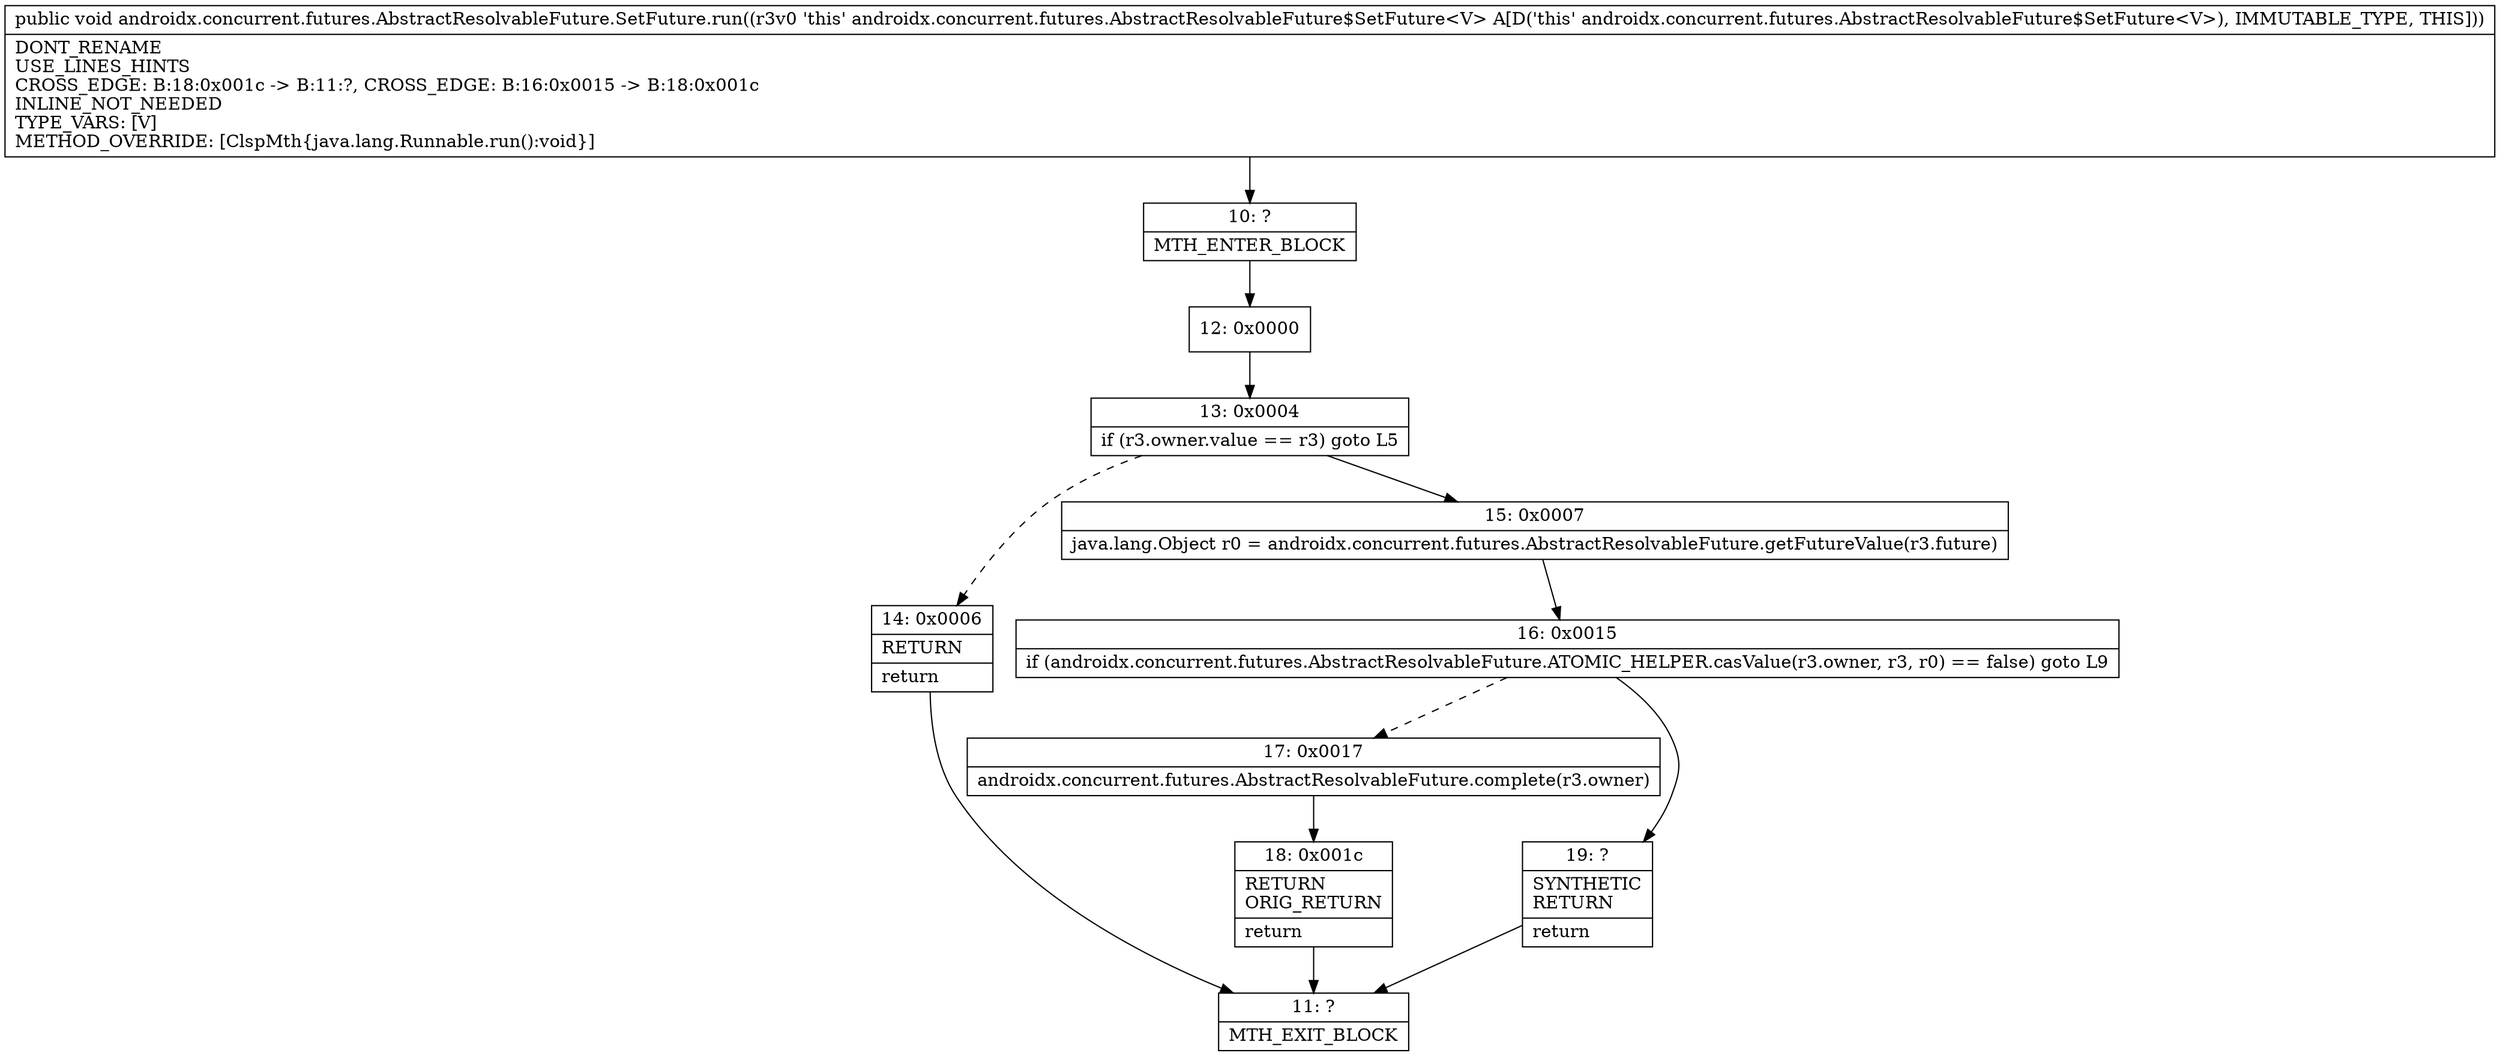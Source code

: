 digraph "CFG forandroidx.concurrent.futures.AbstractResolvableFuture.SetFuture.run()V" {
Node_10 [shape=record,label="{10\:\ ?|MTH_ENTER_BLOCK\l}"];
Node_12 [shape=record,label="{12\:\ 0x0000}"];
Node_13 [shape=record,label="{13\:\ 0x0004|if (r3.owner.value == r3) goto L5\l}"];
Node_14 [shape=record,label="{14\:\ 0x0006|RETURN\l|return\l}"];
Node_11 [shape=record,label="{11\:\ ?|MTH_EXIT_BLOCK\l}"];
Node_15 [shape=record,label="{15\:\ 0x0007|java.lang.Object r0 = androidx.concurrent.futures.AbstractResolvableFuture.getFutureValue(r3.future)\l}"];
Node_16 [shape=record,label="{16\:\ 0x0015|if (androidx.concurrent.futures.AbstractResolvableFuture.ATOMIC_HELPER.casValue(r3.owner, r3, r0) == false) goto L9\l}"];
Node_17 [shape=record,label="{17\:\ 0x0017|androidx.concurrent.futures.AbstractResolvableFuture.complete(r3.owner)\l}"];
Node_18 [shape=record,label="{18\:\ 0x001c|RETURN\lORIG_RETURN\l|return\l}"];
Node_19 [shape=record,label="{19\:\ ?|SYNTHETIC\lRETURN\l|return\l}"];
MethodNode[shape=record,label="{public void androidx.concurrent.futures.AbstractResolvableFuture.SetFuture.run((r3v0 'this' androidx.concurrent.futures.AbstractResolvableFuture$SetFuture\<V\> A[D('this' androidx.concurrent.futures.AbstractResolvableFuture$SetFuture\<V\>), IMMUTABLE_TYPE, THIS]))  | DONT_RENAME\lUSE_LINES_HINTS\lCROSS_EDGE: B:18:0x001c \-\> B:11:?, CROSS_EDGE: B:16:0x0015 \-\> B:18:0x001c\lINLINE_NOT_NEEDED\lTYPE_VARS: [V]\lMETHOD_OVERRIDE: [ClspMth\{java.lang.Runnable.run():void\}]\l}"];
MethodNode -> Node_10;Node_10 -> Node_12;
Node_12 -> Node_13;
Node_13 -> Node_14[style=dashed];
Node_13 -> Node_15;
Node_14 -> Node_11;
Node_15 -> Node_16;
Node_16 -> Node_17[style=dashed];
Node_16 -> Node_19;
Node_17 -> Node_18;
Node_18 -> Node_11;
Node_19 -> Node_11;
}

